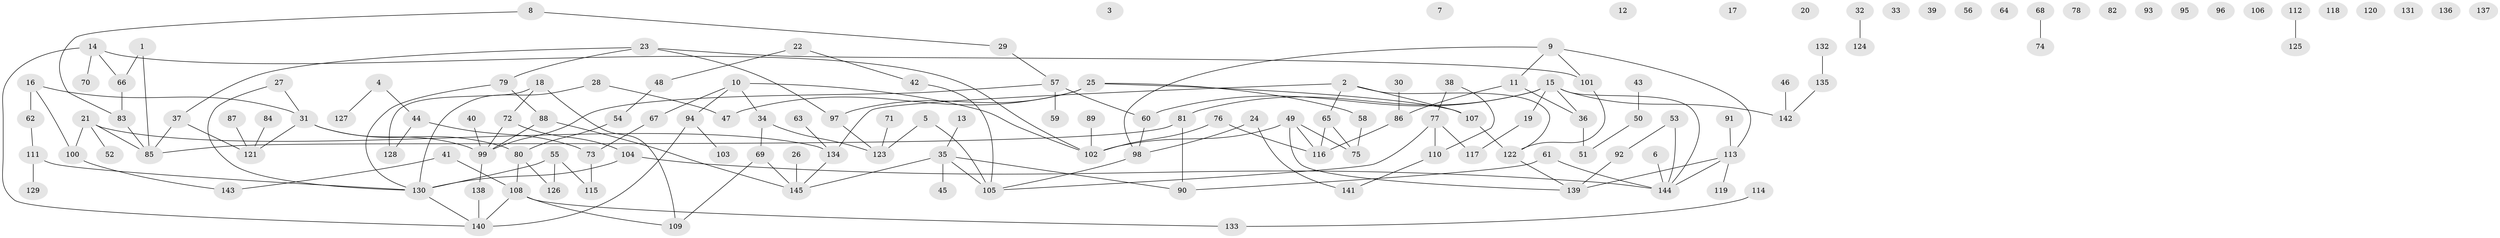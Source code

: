 // Generated by graph-tools (version 1.1) at 2025/40/03/09/25 04:40:22]
// undirected, 145 vertices, 166 edges
graph export_dot {
graph [start="1"]
  node [color=gray90,style=filled];
  1;
  2;
  3;
  4;
  5;
  6;
  7;
  8;
  9;
  10;
  11;
  12;
  13;
  14;
  15;
  16;
  17;
  18;
  19;
  20;
  21;
  22;
  23;
  24;
  25;
  26;
  27;
  28;
  29;
  30;
  31;
  32;
  33;
  34;
  35;
  36;
  37;
  38;
  39;
  40;
  41;
  42;
  43;
  44;
  45;
  46;
  47;
  48;
  49;
  50;
  51;
  52;
  53;
  54;
  55;
  56;
  57;
  58;
  59;
  60;
  61;
  62;
  63;
  64;
  65;
  66;
  67;
  68;
  69;
  70;
  71;
  72;
  73;
  74;
  75;
  76;
  77;
  78;
  79;
  80;
  81;
  82;
  83;
  84;
  85;
  86;
  87;
  88;
  89;
  90;
  91;
  92;
  93;
  94;
  95;
  96;
  97;
  98;
  99;
  100;
  101;
  102;
  103;
  104;
  105;
  106;
  107;
  108;
  109;
  110;
  111;
  112;
  113;
  114;
  115;
  116;
  117;
  118;
  119;
  120;
  121;
  122;
  123;
  124;
  125;
  126;
  127;
  128;
  129;
  130;
  131;
  132;
  133;
  134;
  135;
  136;
  137;
  138;
  139;
  140;
  141;
  142;
  143;
  144;
  145;
  1 -- 66;
  1 -- 85;
  2 -- 65;
  2 -- 107;
  2 -- 122;
  2 -- 134;
  4 -- 44;
  4 -- 127;
  5 -- 105;
  5 -- 123;
  6 -- 144;
  8 -- 29;
  8 -- 83;
  9 -- 11;
  9 -- 98;
  9 -- 101;
  9 -- 113;
  10 -- 34;
  10 -- 67;
  10 -- 94;
  10 -- 102;
  11 -- 36;
  11 -- 86;
  13 -- 35;
  14 -- 66;
  14 -- 70;
  14 -- 102;
  14 -- 140;
  15 -- 19;
  15 -- 36;
  15 -- 60;
  15 -- 81;
  15 -- 142;
  15 -- 144;
  16 -- 31;
  16 -- 62;
  16 -- 100;
  18 -- 72;
  18 -- 109;
  18 -- 128;
  19 -- 117;
  21 -- 52;
  21 -- 85;
  21 -- 100;
  21 -- 134;
  22 -- 42;
  22 -- 48;
  23 -- 37;
  23 -- 79;
  23 -- 97;
  23 -- 101;
  24 -- 98;
  24 -- 141;
  25 -- 47;
  25 -- 58;
  25 -- 97;
  25 -- 107;
  26 -- 145;
  27 -- 31;
  27 -- 130;
  28 -- 47;
  28 -- 130;
  29 -- 57;
  30 -- 86;
  31 -- 80;
  31 -- 99;
  31 -- 121;
  32 -- 124;
  34 -- 69;
  34 -- 123;
  35 -- 45;
  35 -- 90;
  35 -- 105;
  35 -- 145;
  36 -- 51;
  37 -- 85;
  37 -- 121;
  38 -- 77;
  38 -- 110;
  40 -- 99;
  41 -- 108;
  41 -- 143;
  42 -- 105;
  43 -- 50;
  44 -- 73;
  44 -- 128;
  46 -- 142;
  48 -- 54;
  49 -- 75;
  49 -- 102;
  49 -- 116;
  49 -- 139;
  50 -- 51;
  53 -- 92;
  53 -- 144;
  54 -- 80;
  55 -- 115;
  55 -- 126;
  55 -- 130;
  57 -- 59;
  57 -- 60;
  57 -- 99;
  58 -- 75;
  60 -- 98;
  61 -- 90;
  61 -- 144;
  62 -- 111;
  63 -- 134;
  65 -- 75;
  65 -- 116;
  66 -- 83;
  67 -- 73;
  68 -- 74;
  69 -- 109;
  69 -- 145;
  71 -- 123;
  72 -- 99;
  72 -- 104;
  73 -- 115;
  76 -- 102;
  76 -- 116;
  77 -- 105;
  77 -- 110;
  77 -- 117;
  79 -- 88;
  79 -- 130;
  80 -- 108;
  80 -- 126;
  81 -- 85;
  81 -- 90;
  83 -- 85;
  84 -- 121;
  86 -- 116;
  87 -- 121;
  88 -- 99;
  88 -- 145;
  89 -- 102;
  91 -- 113;
  92 -- 139;
  94 -- 103;
  94 -- 140;
  97 -- 123;
  98 -- 105;
  99 -- 138;
  100 -- 143;
  101 -- 122;
  104 -- 130;
  104 -- 144;
  107 -- 122;
  108 -- 109;
  108 -- 133;
  108 -- 140;
  110 -- 141;
  111 -- 129;
  111 -- 130;
  112 -- 125;
  113 -- 119;
  113 -- 139;
  113 -- 144;
  114 -- 133;
  122 -- 139;
  130 -- 140;
  132 -- 135;
  134 -- 145;
  135 -- 142;
  138 -- 140;
}
